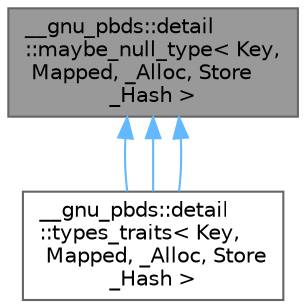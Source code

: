 digraph "__gnu_pbds::detail::maybe_null_type&lt; Key, Mapped, _Alloc, Store_Hash &gt;"
{
 // LATEX_PDF_SIZE
  bgcolor="transparent";
  edge [fontname=Helvetica,fontsize=10,labelfontname=Helvetica,labelfontsize=10];
  node [fontname=Helvetica,fontsize=10,shape=box,height=0.2,width=0.4];
  Node1 [id="Node000001",label="__gnu_pbds::detail\l::maybe_null_type\< Key,\l Mapped, _Alloc, Store\l_Hash \>",height=0.2,width=0.4,color="gray40", fillcolor="grey60", style="filled", fontcolor="black",tooltip="Base class for conditionally defining a static data member."];
  Node1 -> Node2 [id="edge4_Node000001_Node000002",dir="back",color="steelblue1",style="solid",tooltip=" "];
  Node2 [id="Node000002",label="__gnu_pbds::detail\l::types_traits\< Key,\l Mapped, _Alloc, Store\l_Hash \>",height=0.2,width=0.4,color="gray40", fillcolor="white", style="filled",URL="$struct____gnu__pbds_1_1detail_1_1types__traits.html",tooltip="Traits for abstract types."];
  Node1 -> Node2 [id="edge5_Node000001_Node000002",dir="back",color="steelblue1",style="solid",tooltip=" "];
  Node1 -> Node2 [id="edge6_Node000001_Node000002",dir="back",color="steelblue1",style="solid",tooltip=" "];
}
